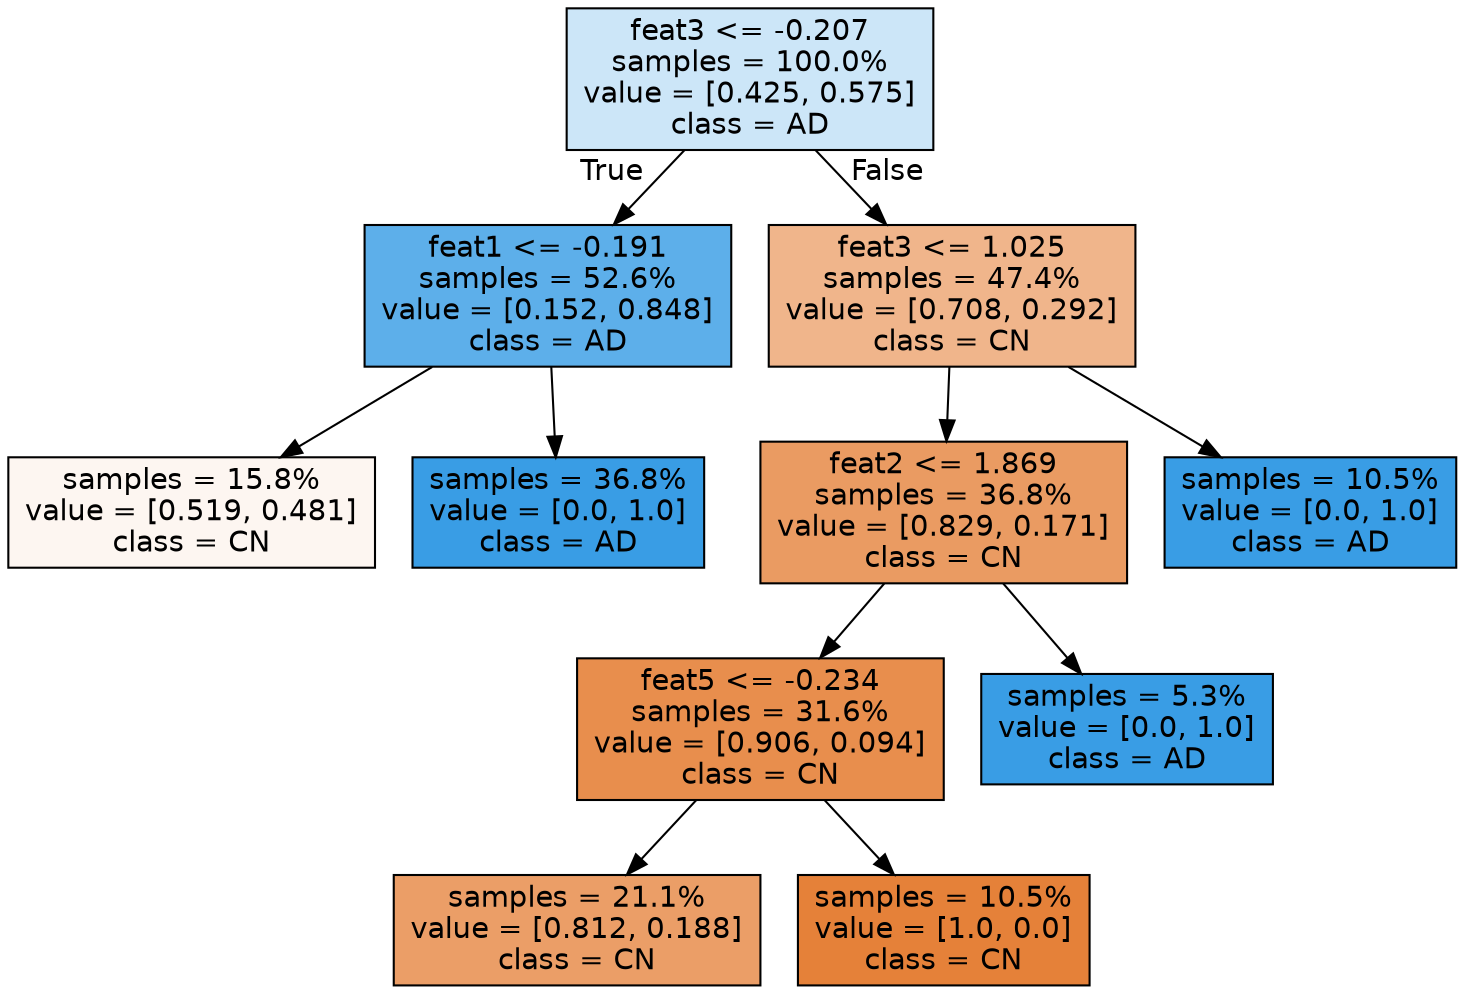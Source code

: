 digraph Tree {
node [shape=box, style="filled", color="black", fontname="helvetica"] ;
edge [fontname="helvetica"] ;
0 [label="feat3 <= -0.207\nsamples = 100.0%\nvalue = [0.425, 0.575]\nclass = AD", fillcolor="#cce6f8"] ;
1 [label="feat1 <= -0.191\nsamples = 52.6%\nvalue = [0.152, 0.848]\nclass = AD", fillcolor="#5dafea"] ;
0 -> 1 [labeldistance=2.5, labelangle=45, headlabel="True"] ;
2 [label="samples = 15.8%\nvalue = [0.519, 0.481]\nclass = CN", fillcolor="#fdf6f1"] ;
1 -> 2 ;
3 [label="samples = 36.8%\nvalue = [0.0, 1.0]\nclass = AD", fillcolor="#399de5"] ;
1 -> 3 ;
4 [label="feat3 <= 1.025\nsamples = 47.4%\nvalue = [0.708, 0.292]\nclass = CN", fillcolor="#f0b58b"] ;
0 -> 4 [labeldistance=2.5, labelangle=-45, headlabel="False"] ;
5 [label="feat2 <= 1.869\nsamples = 36.8%\nvalue = [0.829, 0.171]\nclass = CN", fillcolor="#ea9b62"] ;
4 -> 5 ;
6 [label="feat5 <= -0.234\nsamples = 31.6%\nvalue = [0.906, 0.094]\nclass = CN", fillcolor="#e88e4d"] ;
5 -> 6 ;
7 [label="samples = 21.1%\nvalue = [0.812, 0.188]\nclass = CN", fillcolor="#eb9e67"] ;
6 -> 7 ;
8 [label="samples = 10.5%\nvalue = [1.0, 0.0]\nclass = CN", fillcolor="#e58139"] ;
6 -> 8 ;
9 [label="samples = 5.3%\nvalue = [0.0, 1.0]\nclass = AD", fillcolor="#399de5"] ;
5 -> 9 ;
10 [label="samples = 10.5%\nvalue = [0.0, 1.0]\nclass = AD", fillcolor="#399de5"] ;
4 -> 10 ;
}
